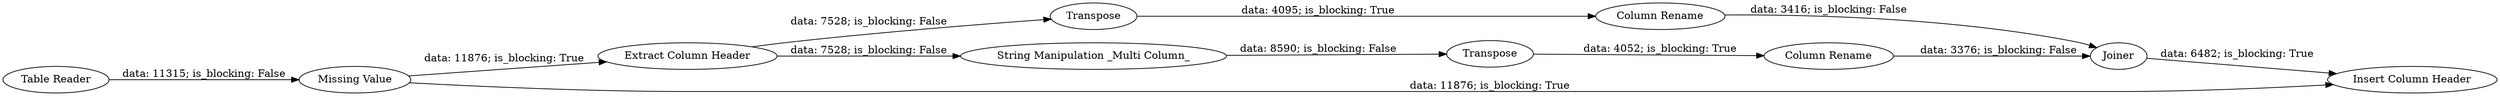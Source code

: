 digraph {
	"3560214995978373639_143" [label=Transpose]
	"3560214995978373639_138" [label="Extract Column Header"]
	"3560214995978373639_140" [label="String Manipulation _Multi Column_"]
	"3560214995978373639_141" [label="Insert Column Header"]
	"3560214995978373639_136" [label="Missing Value"]
	"3560214995978373639_147" [label="Column Rename"]
	"3560214995978373639_142" [label=Transpose]
	"3560214995978373639_144" [label=Joiner]
	"3560214995978373639_148" [label="Column Rename"]
	"3560214995978373639_146" [label="Table Reader"]
	"3560214995978373639_138" -> "3560214995978373639_140" [label="data: 7528; is_blocking: False"]
	"3560214995978373639_138" -> "3560214995978373639_143" [label="data: 7528; is_blocking: False"]
	"3560214995978373639_142" -> "3560214995978373639_148" [label="data: 4052; is_blocking: True"]
	"3560214995978373639_136" -> "3560214995978373639_141" [label="data: 11876; is_blocking: True"]
	"3560214995978373639_148" -> "3560214995978373639_144" [label="data: 3376; is_blocking: False"]
	"3560214995978373639_144" -> "3560214995978373639_141" [label="data: 6482; is_blocking: True"]
	"3560214995978373639_147" -> "3560214995978373639_144" [label="data: 3416; is_blocking: False"]
	"3560214995978373639_143" -> "3560214995978373639_147" [label="data: 4095; is_blocking: True"]
	"3560214995978373639_136" -> "3560214995978373639_138" [label="data: 11876; is_blocking: True"]
	"3560214995978373639_146" -> "3560214995978373639_136" [label="data: 11315; is_blocking: False"]
	"3560214995978373639_140" -> "3560214995978373639_142" [label="data: 8590; is_blocking: False"]
	rankdir=LR
}
